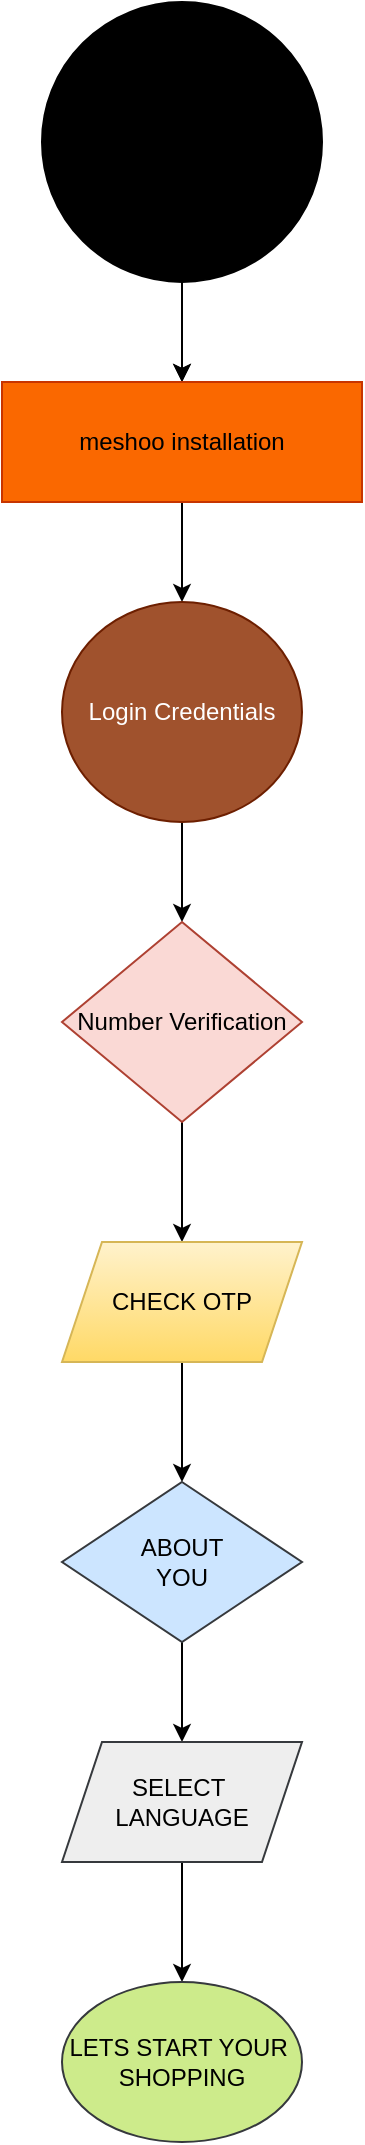 <mxfile version="28.2.3">
  <diagram name="Page-1" id="d-BCWqzh6W33TrTbSgbA">
    <mxGraphModel dx="1034" dy="570" grid="0" gridSize="10" guides="0" tooltips="1" connect="1" arrows="1" fold="1" page="1" pageScale="1" pageWidth="850" pageHeight="1100" background="light-dark(#FFFFFF,#0000CC)" math="0" shadow="0">
      <root>
        <mxCell id="0" />
        <mxCell id="1" parent="0" />
        <mxCell id="cHAQ1yPUDw0YZ4aky7Xc-16" value="" style="edgeStyle=orthogonalEdgeStyle;rounded=0;orthogonalLoop=1;jettySize=auto;html=1;" edge="1" parent="1" source="cHAQ1yPUDw0YZ4aky7Xc-2" target="cHAQ1yPUDw0YZ4aky7Xc-5">
          <mxGeometry relative="1" as="geometry" />
        </mxCell>
        <mxCell id="cHAQ1yPUDw0YZ4aky7Xc-17" value="" style="edgeStyle=orthogonalEdgeStyle;rounded=0;orthogonalLoop=1;jettySize=auto;html=1;labelBackgroundColor=light-dark(#FFFFFF,#3333FF);fontColor=light-dark(#000000,#FFFFFF);" edge="1" parent="1" source="cHAQ1yPUDw0YZ4aky7Xc-2" target="cHAQ1yPUDw0YZ4aky7Xc-5">
          <mxGeometry relative="1" as="geometry" />
        </mxCell>
        <mxCell id="cHAQ1yPUDw0YZ4aky7Xc-2" value="meshoo logo" style="ellipse;whiteSpace=wrap;html=1;aspect=fixed;gradientColor=light-dark(#000000,#FF0080);" vertex="1" parent="1">
          <mxGeometry x="60" y="10" width="140" height="140" as="geometry" />
        </mxCell>
        <mxCell id="cHAQ1yPUDw0YZ4aky7Xc-18" value="" style="edgeStyle=orthogonalEdgeStyle;rounded=0;orthogonalLoop=1;jettySize=auto;html=1;" edge="1" parent="1" source="cHAQ1yPUDw0YZ4aky7Xc-5" target="cHAQ1yPUDw0YZ4aky7Xc-6">
          <mxGeometry relative="1" as="geometry" />
        </mxCell>
        <mxCell id="cHAQ1yPUDw0YZ4aky7Xc-5" value="meshoo installation" style="rounded=0;whiteSpace=wrap;html=1;fillColor=#fa6800;fontColor=#000000;strokeColor=#C73500;" vertex="1" parent="1">
          <mxGeometry x="40" y="200" width="180" height="60" as="geometry" />
        </mxCell>
        <mxCell id="cHAQ1yPUDw0YZ4aky7Xc-19" value="" style="edgeStyle=orthogonalEdgeStyle;rounded=0;orthogonalLoop=1;jettySize=auto;html=1;" edge="1" parent="1" source="cHAQ1yPUDw0YZ4aky7Xc-6" target="cHAQ1yPUDw0YZ4aky7Xc-8">
          <mxGeometry relative="1" as="geometry" />
        </mxCell>
        <mxCell id="cHAQ1yPUDw0YZ4aky7Xc-6" value="Login Credentials" style="ellipse;whiteSpace=wrap;html=1;fillColor=#a0522d;fontColor=#ffffff;strokeColor=#6D1F00;" vertex="1" parent="1">
          <mxGeometry x="70" y="310" width="120" height="110" as="geometry" />
        </mxCell>
        <mxCell id="cHAQ1yPUDw0YZ4aky7Xc-20" value="" style="edgeStyle=orthogonalEdgeStyle;rounded=0;orthogonalLoop=1;jettySize=auto;html=1;" edge="1" parent="1" source="cHAQ1yPUDw0YZ4aky7Xc-8" target="cHAQ1yPUDw0YZ4aky7Xc-9">
          <mxGeometry relative="1" as="geometry" />
        </mxCell>
        <mxCell id="cHAQ1yPUDw0YZ4aky7Xc-8" value="Number Verification" style="rhombus;whiteSpace=wrap;html=1;fillColor=#fad9d5;strokeColor=#ae4132;" vertex="1" parent="1">
          <mxGeometry x="70" y="470" width="120" height="100" as="geometry" />
        </mxCell>
        <mxCell id="cHAQ1yPUDw0YZ4aky7Xc-21" value="" style="edgeStyle=orthogonalEdgeStyle;rounded=0;orthogonalLoop=1;jettySize=auto;html=1;" edge="1" parent="1" source="cHAQ1yPUDw0YZ4aky7Xc-9" target="cHAQ1yPUDw0YZ4aky7Xc-10">
          <mxGeometry relative="1" as="geometry" />
        </mxCell>
        <mxCell id="cHAQ1yPUDw0YZ4aky7Xc-9" value="CHECK OTP" style="shape=parallelogram;perimeter=parallelogramPerimeter;whiteSpace=wrap;html=1;fixedSize=1;fillColor=#fff2cc;gradientColor=#ffd966;strokeColor=#d6b656;" vertex="1" parent="1">
          <mxGeometry x="70" y="630" width="120" height="60" as="geometry" />
        </mxCell>
        <mxCell id="cHAQ1yPUDw0YZ4aky7Xc-22" value="" style="edgeStyle=orthogonalEdgeStyle;rounded=0;orthogonalLoop=1;jettySize=auto;html=1;" edge="1" parent="1" source="cHAQ1yPUDw0YZ4aky7Xc-10" target="cHAQ1yPUDw0YZ4aky7Xc-12">
          <mxGeometry relative="1" as="geometry" />
        </mxCell>
        <mxCell id="cHAQ1yPUDw0YZ4aky7Xc-10" value="ABOUT&lt;div&gt;YOU&lt;/div&gt;" style="rhombus;whiteSpace=wrap;html=1;fillColor=#cce5ff;strokeColor=#36393d;" vertex="1" parent="1">
          <mxGeometry x="70" y="750" width="120" height="80" as="geometry" />
        </mxCell>
        <mxCell id="cHAQ1yPUDw0YZ4aky7Xc-24" value="" style="edgeStyle=orthogonalEdgeStyle;rounded=0;orthogonalLoop=1;jettySize=auto;html=1;" edge="1" parent="1" source="cHAQ1yPUDw0YZ4aky7Xc-12" target="cHAQ1yPUDw0YZ4aky7Xc-23">
          <mxGeometry relative="1" as="geometry" />
        </mxCell>
        <mxCell id="cHAQ1yPUDw0YZ4aky7Xc-12" value="SELECT&amp;nbsp;&lt;div&gt;LANGUAGE&lt;/div&gt;" style="shape=parallelogram;perimeter=parallelogramPerimeter;whiteSpace=wrap;html=1;fixedSize=1;fillColor=#eeeeee;strokeColor=#36393d;" vertex="1" parent="1">
          <mxGeometry x="70" y="880" width="120" height="60" as="geometry" />
        </mxCell>
        <mxCell id="cHAQ1yPUDw0YZ4aky7Xc-23" value="LETS START YOUR&amp;nbsp;&lt;div&gt;SHOPPING&lt;/div&gt;" style="ellipse;whiteSpace=wrap;html=1;fillColor=#cdeb8b;strokeColor=#36393d;" vertex="1" parent="1">
          <mxGeometry x="70" y="1000" width="120" height="80" as="geometry" />
        </mxCell>
      </root>
    </mxGraphModel>
  </diagram>
</mxfile>
